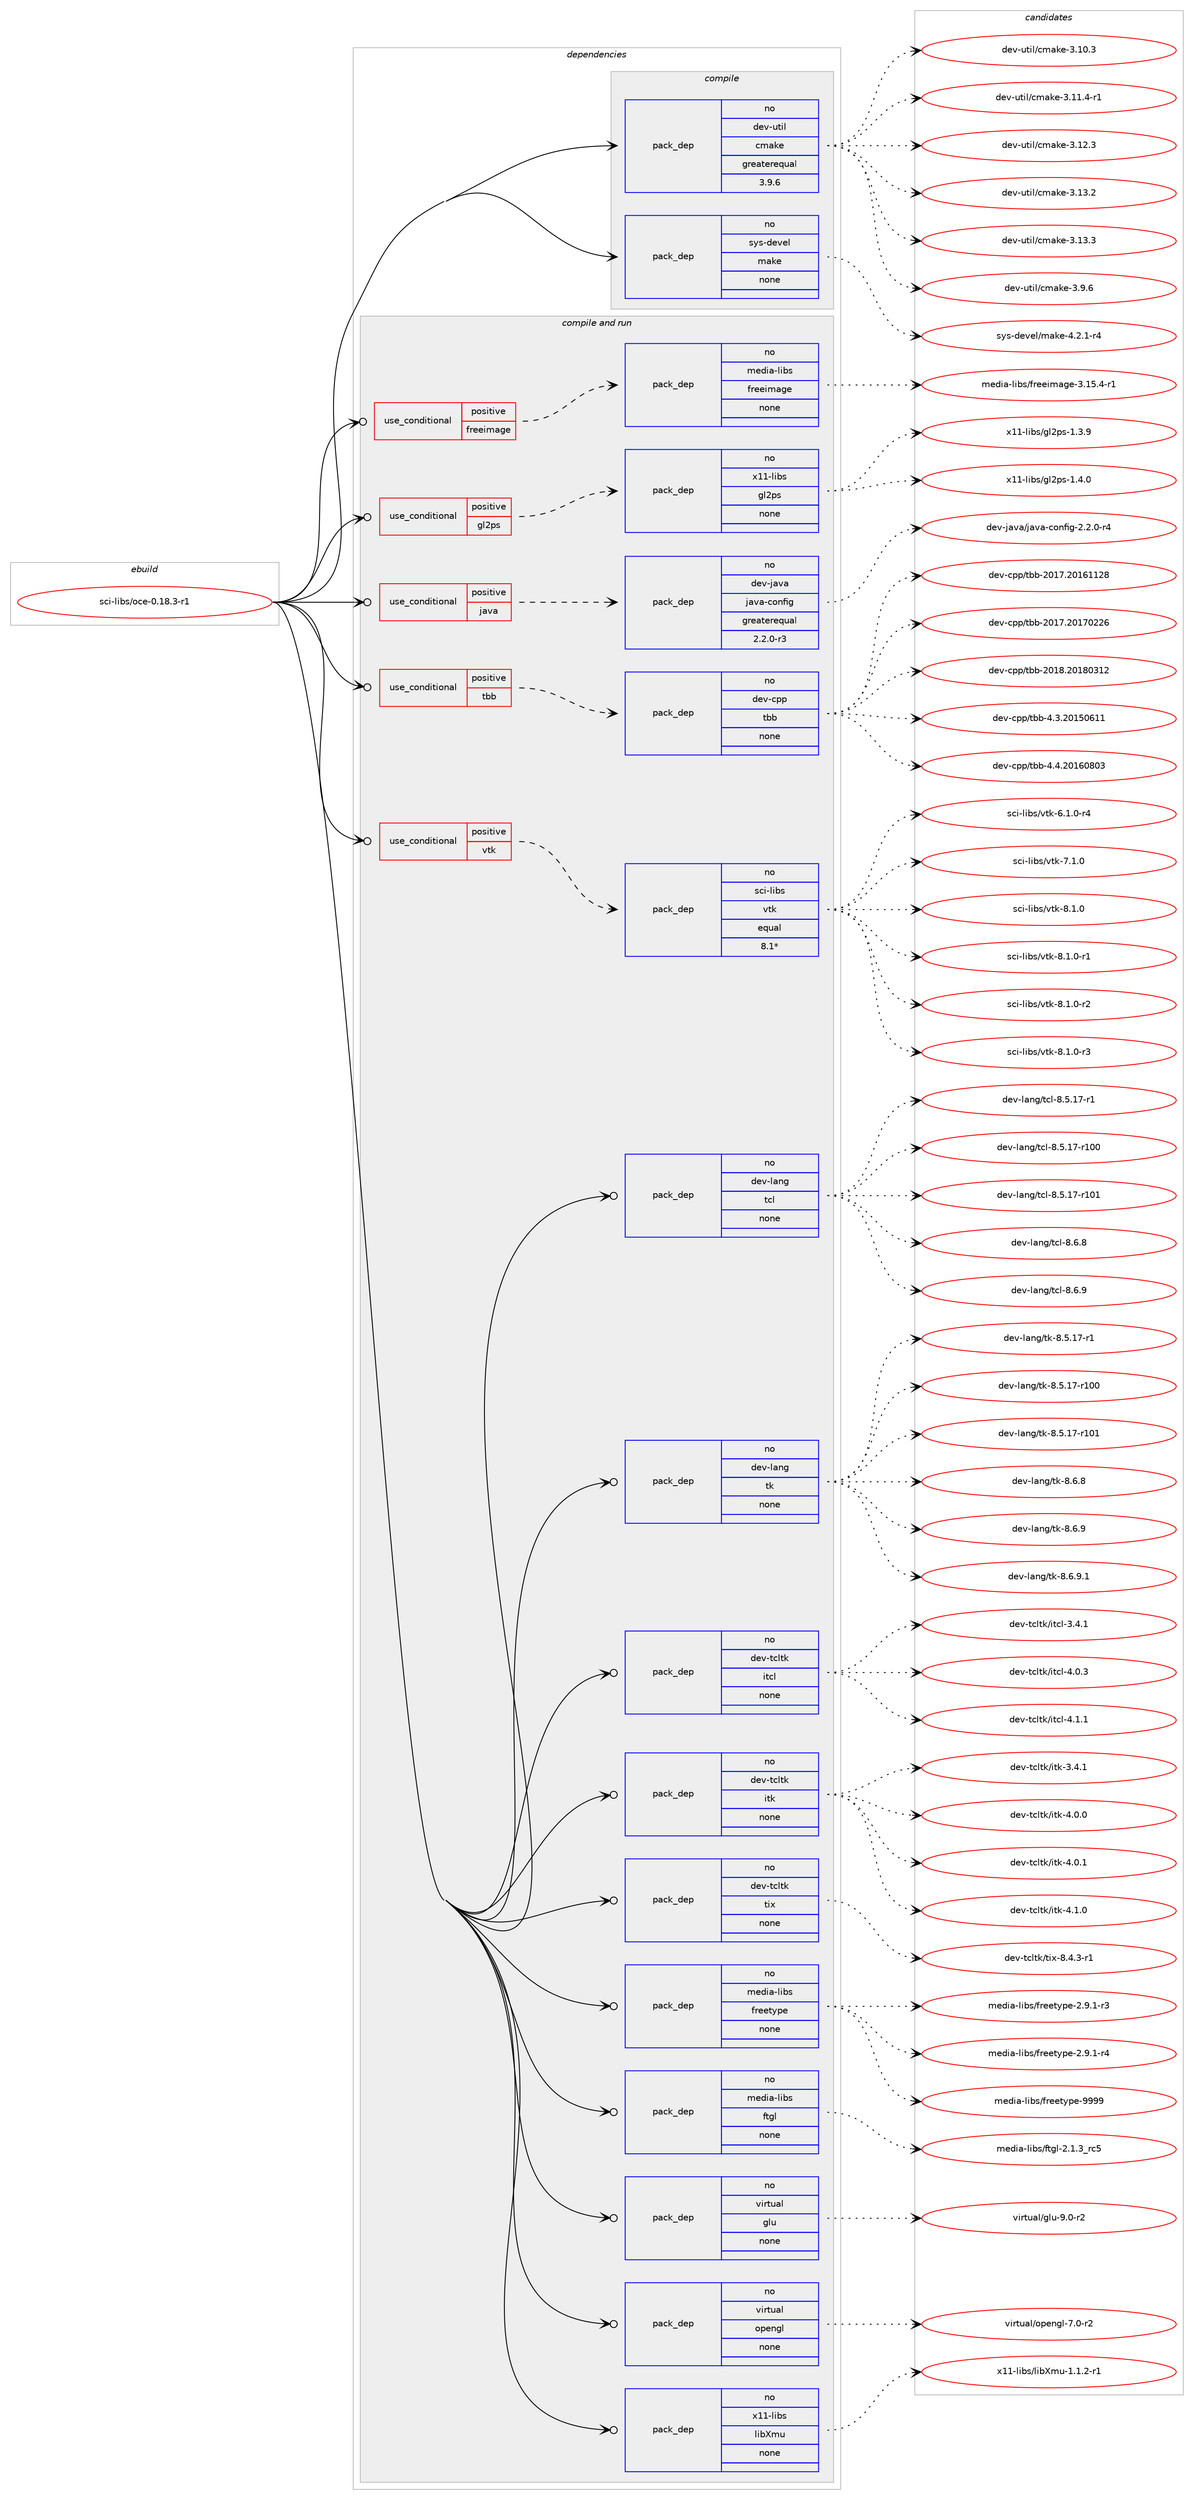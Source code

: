 digraph prolog {

# *************
# Graph options
# *************

newrank=true;
concentrate=true;
compound=true;
graph [rankdir=LR,fontname=Helvetica,fontsize=10,ranksep=1.5];#, ranksep=2.5, nodesep=0.2];
edge  [arrowhead=vee];
node  [fontname=Helvetica,fontsize=10];

# **********
# The ebuild
# **********

subgraph cluster_leftcol {
color=gray;
rank=same;
label=<<i>ebuild</i>>;
id [label="sci-libs/oce-0.18.3-r1", color=red, width=4, href="../sci-libs/oce-0.18.3-r1.svg"];
}

# ****************
# The dependencies
# ****************

subgraph cluster_midcol {
color=gray;
label=<<i>dependencies</i>>;
subgraph cluster_compile {
fillcolor="#eeeeee";
style=filled;
label=<<i>compile</i>>;
subgraph pack4207 {
dependency5313 [label=<<TABLE BORDER="0" CELLBORDER="1" CELLSPACING="0" CELLPADDING="4" WIDTH="220"><TR><TD ROWSPAN="6" CELLPADDING="30">pack_dep</TD></TR><TR><TD WIDTH="110">no</TD></TR><TR><TD>dev-util</TD></TR><TR><TD>cmake</TD></TR><TR><TD>greaterequal</TD></TR><TR><TD>3.9.6</TD></TR></TABLE>>, shape=none, color=blue];
}
id:e -> dependency5313:w [weight=20,style="solid",arrowhead="vee"];
subgraph pack4208 {
dependency5314 [label=<<TABLE BORDER="0" CELLBORDER="1" CELLSPACING="0" CELLPADDING="4" WIDTH="220"><TR><TD ROWSPAN="6" CELLPADDING="30">pack_dep</TD></TR><TR><TD WIDTH="110">no</TD></TR><TR><TD>sys-devel</TD></TR><TR><TD>make</TD></TR><TR><TD>none</TD></TR><TR><TD></TD></TR></TABLE>>, shape=none, color=blue];
}
id:e -> dependency5314:w [weight=20,style="solid",arrowhead="vee"];
}
subgraph cluster_compileandrun {
fillcolor="#eeeeee";
style=filled;
label=<<i>compile and run</i>>;
subgraph cond969 {
dependency5315 [label=<<TABLE BORDER="0" CELLBORDER="1" CELLSPACING="0" CELLPADDING="4"><TR><TD ROWSPAN="3" CELLPADDING="10">use_conditional</TD></TR><TR><TD>positive</TD></TR><TR><TD>freeimage</TD></TR></TABLE>>, shape=none, color=red];
subgraph pack4209 {
dependency5316 [label=<<TABLE BORDER="0" CELLBORDER="1" CELLSPACING="0" CELLPADDING="4" WIDTH="220"><TR><TD ROWSPAN="6" CELLPADDING="30">pack_dep</TD></TR><TR><TD WIDTH="110">no</TD></TR><TR><TD>media-libs</TD></TR><TR><TD>freeimage</TD></TR><TR><TD>none</TD></TR><TR><TD></TD></TR></TABLE>>, shape=none, color=blue];
}
dependency5315:e -> dependency5316:w [weight=20,style="dashed",arrowhead="vee"];
}
id:e -> dependency5315:w [weight=20,style="solid",arrowhead="odotvee"];
subgraph cond970 {
dependency5317 [label=<<TABLE BORDER="0" CELLBORDER="1" CELLSPACING="0" CELLPADDING="4"><TR><TD ROWSPAN="3" CELLPADDING="10">use_conditional</TD></TR><TR><TD>positive</TD></TR><TR><TD>gl2ps</TD></TR></TABLE>>, shape=none, color=red];
subgraph pack4210 {
dependency5318 [label=<<TABLE BORDER="0" CELLBORDER="1" CELLSPACING="0" CELLPADDING="4" WIDTH="220"><TR><TD ROWSPAN="6" CELLPADDING="30">pack_dep</TD></TR><TR><TD WIDTH="110">no</TD></TR><TR><TD>x11-libs</TD></TR><TR><TD>gl2ps</TD></TR><TR><TD>none</TD></TR><TR><TD></TD></TR></TABLE>>, shape=none, color=blue];
}
dependency5317:e -> dependency5318:w [weight=20,style="dashed",arrowhead="vee"];
}
id:e -> dependency5317:w [weight=20,style="solid",arrowhead="odotvee"];
subgraph cond971 {
dependency5319 [label=<<TABLE BORDER="0" CELLBORDER="1" CELLSPACING="0" CELLPADDING="4"><TR><TD ROWSPAN="3" CELLPADDING="10">use_conditional</TD></TR><TR><TD>positive</TD></TR><TR><TD>java</TD></TR></TABLE>>, shape=none, color=red];
subgraph pack4211 {
dependency5320 [label=<<TABLE BORDER="0" CELLBORDER="1" CELLSPACING="0" CELLPADDING="4" WIDTH="220"><TR><TD ROWSPAN="6" CELLPADDING="30">pack_dep</TD></TR><TR><TD WIDTH="110">no</TD></TR><TR><TD>dev-java</TD></TR><TR><TD>java-config</TD></TR><TR><TD>greaterequal</TD></TR><TR><TD>2.2.0-r3</TD></TR></TABLE>>, shape=none, color=blue];
}
dependency5319:e -> dependency5320:w [weight=20,style="dashed",arrowhead="vee"];
}
id:e -> dependency5319:w [weight=20,style="solid",arrowhead="odotvee"];
subgraph cond972 {
dependency5321 [label=<<TABLE BORDER="0" CELLBORDER="1" CELLSPACING="0" CELLPADDING="4"><TR><TD ROWSPAN="3" CELLPADDING="10">use_conditional</TD></TR><TR><TD>positive</TD></TR><TR><TD>tbb</TD></TR></TABLE>>, shape=none, color=red];
subgraph pack4212 {
dependency5322 [label=<<TABLE BORDER="0" CELLBORDER="1" CELLSPACING="0" CELLPADDING="4" WIDTH="220"><TR><TD ROWSPAN="6" CELLPADDING="30">pack_dep</TD></TR><TR><TD WIDTH="110">no</TD></TR><TR><TD>dev-cpp</TD></TR><TR><TD>tbb</TD></TR><TR><TD>none</TD></TR><TR><TD></TD></TR></TABLE>>, shape=none, color=blue];
}
dependency5321:e -> dependency5322:w [weight=20,style="dashed",arrowhead="vee"];
}
id:e -> dependency5321:w [weight=20,style="solid",arrowhead="odotvee"];
subgraph cond973 {
dependency5323 [label=<<TABLE BORDER="0" CELLBORDER="1" CELLSPACING="0" CELLPADDING="4"><TR><TD ROWSPAN="3" CELLPADDING="10">use_conditional</TD></TR><TR><TD>positive</TD></TR><TR><TD>vtk</TD></TR></TABLE>>, shape=none, color=red];
subgraph pack4213 {
dependency5324 [label=<<TABLE BORDER="0" CELLBORDER="1" CELLSPACING="0" CELLPADDING="4" WIDTH="220"><TR><TD ROWSPAN="6" CELLPADDING="30">pack_dep</TD></TR><TR><TD WIDTH="110">no</TD></TR><TR><TD>sci-libs</TD></TR><TR><TD>vtk</TD></TR><TR><TD>equal</TD></TR><TR><TD>8.1*</TD></TR></TABLE>>, shape=none, color=blue];
}
dependency5323:e -> dependency5324:w [weight=20,style="dashed",arrowhead="vee"];
}
id:e -> dependency5323:w [weight=20,style="solid",arrowhead="odotvee"];
subgraph pack4214 {
dependency5325 [label=<<TABLE BORDER="0" CELLBORDER="1" CELLSPACING="0" CELLPADDING="4" WIDTH="220"><TR><TD ROWSPAN="6" CELLPADDING="30">pack_dep</TD></TR><TR><TD WIDTH="110">no</TD></TR><TR><TD>dev-lang</TD></TR><TR><TD>tcl</TD></TR><TR><TD>none</TD></TR><TR><TD></TD></TR></TABLE>>, shape=none, color=blue];
}
id:e -> dependency5325:w [weight=20,style="solid",arrowhead="odotvee"];
subgraph pack4215 {
dependency5326 [label=<<TABLE BORDER="0" CELLBORDER="1" CELLSPACING="0" CELLPADDING="4" WIDTH="220"><TR><TD ROWSPAN="6" CELLPADDING="30">pack_dep</TD></TR><TR><TD WIDTH="110">no</TD></TR><TR><TD>dev-lang</TD></TR><TR><TD>tk</TD></TR><TR><TD>none</TD></TR><TR><TD></TD></TR></TABLE>>, shape=none, color=blue];
}
id:e -> dependency5326:w [weight=20,style="solid",arrowhead="odotvee"];
subgraph pack4216 {
dependency5327 [label=<<TABLE BORDER="0" CELLBORDER="1" CELLSPACING="0" CELLPADDING="4" WIDTH="220"><TR><TD ROWSPAN="6" CELLPADDING="30">pack_dep</TD></TR><TR><TD WIDTH="110">no</TD></TR><TR><TD>dev-tcltk</TD></TR><TR><TD>itcl</TD></TR><TR><TD>none</TD></TR><TR><TD></TD></TR></TABLE>>, shape=none, color=blue];
}
id:e -> dependency5327:w [weight=20,style="solid",arrowhead="odotvee"];
subgraph pack4217 {
dependency5328 [label=<<TABLE BORDER="0" CELLBORDER="1" CELLSPACING="0" CELLPADDING="4" WIDTH="220"><TR><TD ROWSPAN="6" CELLPADDING="30">pack_dep</TD></TR><TR><TD WIDTH="110">no</TD></TR><TR><TD>dev-tcltk</TD></TR><TR><TD>itk</TD></TR><TR><TD>none</TD></TR><TR><TD></TD></TR></TABLE>>, shape=none, color=blue];
}
id:e -> dependency5328:w [weight=20,style="solid",arrowhead="odotvee"];
subgraph pack4218 {
dependency5329 [label=<<TABLE BORDER="0" CELLBORDER="1" CELLSPACING="0" CELLPADDING="4" WIDTH="220"><TR><TD ROWSPAN="6" CELLPADDING="30">pack_dep</TD></TR><TR><TD WIDTH="110">no</TD></TR><TR><TD>dev-tcltk</TD></TR><TR><TD>tix</TD></TR><TR><TD>none</TD></TR><TR><TD></TD></TR></TABLE>>, shape=none, color=blue];
}
id:e -> dependency5329:w [weight=20,style="solid",arrowhead="odotvee"];
subgraph pack4219 {
dependency5330 [label=<<TABLE BORDER="0" CELLBORDER="1" CELLSPACING="0" CELLPADDING="4" WIDTH="220"><TR><TD ROWSPAN="6" CELLPADDING="30">pack_dep</TD></TR><TR><TD WIDTH="110">no</TD></TR><TR><TD>media-libs</TD></TR><TR><TD>freetype</TD></TR><TR><TD>none</TD></TR><TR><TD></TD></TR></TABLE>>, shape=none, color=blue];
}
id:e -> dependency5330:w [weight=20,style="solid",arrowhead="odotvee"];
subgraph pack4220 {
dependency5331 [label=<<TABLE BORDER="0" CELLBORDER="1" CELLSPACING="0" CELLPADDING="4" WIDTH="220"><TR><TD ROWSPAN="6" CELLPADDING="30">pack_dep</TD></TR><TR><TD WIDTH="110">no</TD></TR><TR><TD>media-libs</TD></TR><TR><TD>ftgl</TD></TR><TR><TD>none</TD></TR><TR><TD></TD></TR></TABLE>>, shape=none, color=blue];
}
id:e -> dependency5331:w [weight=20,style="solid",arrowhead="odotvee"];
subgraph pack4221 {
dependency5332 [label=<<TABLE BORDER="0" CELLBORDER="1" CELLSPACING="0" CELLPADDING="4" WIDTH="220"><TR><TD ROWSPAN="6" CELLPADDING="30">pack_dep</TD></TR><TR><TD WIDTH="110">no</TD></TR><TR><TD>virtual</TD></TR><TR><TD>glu</TD></TR><TR><TD>none</TD></TR><TR><TD></TD></TR></TABLE>>, shape=none, color=blue];
}
id:e -> dependency5332:w [weight=20,style="solid",arrowhead="odotvee"];
subgraph pack4222 {
dependency5333 [label=<<TABLE BORDER="0" CELLBORDER="1" CELLSPACING="0" CELLPADDING="4" WIDTH="220"><TR><TD ROWSPAN="6" CELLPADDING="30">pack_dep</TD></TR><TR><TD WIDTH="110">no</TD></TR><TR><TD>virtual</TD></TR><TR><TD>opengl</TD></TR><TR><TD>none</TD></TR><TR><TD></TD></TR></TABLE>>, shape=none, color=blue];
}
id:e -> dependency5333:w [weight=20,style="solid",arrowhead="odotvee"];
subgraph pack4223 {
dependency5334 [label=<<TABLE BORDER="0" CELLBORDER="1" CELLSPACING="0" CELLPADDING="4" WIDTH="220"><TR><TD ROWSPAN="6" CELLPADDING="30">pack_dep</TD></TR><TR><TD WIDTH="110">no</TD></TR><TR><TD>x11-libs</TD></TR><TR><TD>libXmu</TD></TR><TR><TD>none</TD></TR><TR><TD></TD></TR></TABLE>>, shape=none, color=blue];
}
id:e -> dependency5334:w [weight=20,style="solid",arrowhead="odotvee"];
}
subgraph cluster_run {
fillcolor="#eeeeee";
style=filled;
label=<<i>run</i>>;
}
}

# **************
# The candidates
# **************

subgraph cluster_choices {
rank=same;
color=gray;
label=<<i>candidates</i>>;

subgraph choice4207 {
color=black;
nodesep=1;
choice1001011184511711610510847991099710710145514649484651 [label="dev-util/cmake-3.10.3", color=red, width=4,href="../dev-util/cmake-3.10.3.svg"];
choice10010111845117116105108479910997107101455146494946524511449 [label="dev-util/cmake-3.11.4-r1", color=red, width=4,href="../dev-util/cmake-3.11.4-r1.svg"];
choice1001011184511711610510847991099710710145514649504651 [label="dev-util/cmake-3.12.3", color=red, width=4,href="../dev-util/cmake-3.12.3.svg"];
choice1001011184511711610510847991099710710145514649514650 [label="dev-util/cmake-3.13.2", color=red, width=4,href="../dev-util/cmake-3.13.2.svg"];
choice1001011184511711610510847991099710710145514649514651 [label="dev-util/cmake-3.13.3", color=red, width=4,href="../dev-util/cmake-3.13.3.svg"];
choice10010111845117116105108479910997107101455146574654 [label="dev-util/cmake-3.9.6", color=red, width=4,href="../dev-util/cmake-3.9.6.svg"];
dependency5313:e -> choice1001011184511711610510847991099710710145514649484651:w [style=dotted,weight="100"];
dependency5313:e -> choice10010111845117116105108479910997107101455146494946524511449:w [style=dotted,weight="100"];
dependency5313:e -> choice1001011184511711610510847991099710710145514649504651:w [style=dotted,weight="100"];
dependency5313:e -> choice1001011184511711610510847991099710710145514649514650:w [style=dotted,weight="100"];
dependency5313:e -> choice1001011184511711610510847991099710710145514649514651:w [style=dotted,weight="100"];
dependency5313:e -> choice10010111845117116105108479910997107101455146574654:w [style=dotted,weight="100"];
}
subgraph choice4208 {
color=black;
nodesep=1;
choice1151211154510010111810110847109971071014552465046494511452 [label="sys-devel/make-4.2.1-r4", color=red, width=4,href="../sys-devel/make-4.2.1-r4.svg"];
dependency5314:e -> choice1151211154510010111810110847109971071014552465046494511452:w [style=dotted,weight="100"];
}
subgraph choice4209 {
color=black;
nodesep=1;
choice1091011001059745108105981154710211410110110510997103101455146495346524511449 [label="media-libs/freeimage-3.15.4-r1", color=red, width=4,href="../media-libs/freeimage-3.15.4-r1.svg"];
dependency5316:e -> choice1091011001059745108105981154710211410110110510997103101455146495346524511449:w [style=dotted,weight="100"];
}
subgraph choice4210 {
color=black;
nodesep=1;
choice120494945108105981154710310850112115454946514657 [label="x11-libs/gl2ps-1.3.9", color=red, width=4,href="../x11-libs/gl2ps-1.3.9.svg"];
choice120494945108105981154710310850112115454946524648 [label="x11-libs/gl2ps-1.4.0", color=red, width=4,href="../x11-libs/gl2ps-1.4.0.svg"];
dependency5318:e -> choice120494945108105981154710310850112115454946514657:w [style=dotted,weight="100"];
dependency5318:e -> choice120494945108105981154710310850112115454946524648:w [style=dotted,weight="100"];
}
subgraph choice4211 {
color=black;
nodesep=1;
choice10010111845106971189747106971189745991111101021051034550465046484511452 [label="dev-java/java-config-2.2.0-r4", color=red, width=4,href="../dev-java/java-config-2.2.0-r4.svg"];
dependency5320:e -> choice10010111845106971189747106971189745991111101021051034550465046484511452:w [style=dotted,weight="100"];
}
subgraph choice4212 {
color=black;
nodesep=1;
choice10010111845991121124711698984550484955465048495449495056 [label="dev-cpp/tbb-2017.20161128", color=red, width=4,href="../dev-cpp/tbb-2017.20161128.svg"];
choice10010111845991121124711698984550484955465048495548505054 [label="dev-cpp/tbb-2017.20170226", color=red, width=4,href="../dev-cpp/tbb-2017.20170226.svg"];
choice10010111845991121124711698984550484956465048495648514950 [label="dev-cpp/tbb-2018.20180312", color=red, width=4,href="../dev-cpp/tbb-2018.20180312.svg"];
choice100101118459911211247116989845524651465048495348544949 [label="dev-cpp/tbb-4.3.20150611", color=red, width=4,href="../dev-cpp/tbb-4.3.20150611.svg"];
choice100101118459911211247116989845524652465048495448564851 [label="dev-cpp/tbb-4.4.20160803", color=red, width=4,href="../dev-cpp/tbb-4.4.20160803.svg"];
dependency5322:e -> choice10010111845991121124711698984550484955465048495449495056:w [style=dotted,weight="100"];
dependency5322:e -> choice10010111845991121124711698984550484955465048495548505054:w [style=dotted,weight="100"];
dependency5322:e -> choice10010111845991121124711698984550484956465048495648514950:w [style=dotted,weight="100"];
dependency5322:e -> choice100101118459911211247116989845524651465048495348544949:w [style=dotted,weight="100"];
dependency5322:e -> choice100101118459911211247116989845524652465048495448564851:w [style=dotted,weight="100"];
}
subgraph choice4213 {
color=black;
nodesep=1;
choice115991054510810598115471181161074554464946484511452 [label="sci-libs/vtk-6.1.0-r4", color=red, width=4,href="../sci-libs/vtk-6.1.0-r4.svg"];
choice11599105451081059811547118116107455546494648 [label="sci-libs/vtk-7.1.0", color=red, width=4,href="../sci-libs/vtk-7.1.0.svg"];
choice11599105451081059811547118116107455646494648 [label="sci-libs/vtk-8.1.0", color=red, width=4,href="../sci-libs/vtk-8.1.0.svg"];
choice115991054510810598115471181161074556464946484511449 [label="sci-libs/vtk-8.1.0-r1", color=red, width=4,href="../sci-libs/vtk-8.1.0-r1.svg"];
choice115991054510810598115471181161074556464946484511450 [label="sci-libs/vtk-8.1.0-r2", color=red, width=4,href="../sci-libs/vtk-8.1.0-r2.svg"];
choice115991054510810598115471181161074556464946484511451 [label="sci-libs/vtk-8.1.0-r3", color=red, width=4,href="../sci-libs/vtk-8.1.0-r3.svg"];
dependency5324:e -> choice115991054510810598115471181161074554464946484511452:w [style=dotted,weight="100"];
dependency5324:e -> choice11599105451081059811547118116107455546494648:w [style=dotted,weight="100"];
dependency5324:e -> choice11599105451081059811547118116107455646494648:w [style=dotted,weight="100"];
dependency5324:e -> choice115991054510810598115471181161074556464946484511449:w [style=dotted,weight="100"];
dependency5324:e -> choice115991054510810598115471181161074556464946484511450:w [style=dotted,weight="100"];
dependency5324:e -> choice115991054510810598115471181161074556464946484511451:w [style=dotted,weight="100"];
}
subgraph choice4214 {
color=black;
nodesep=1;
choice10010111845108971101034711699108455646534649554511449 [label="dev-lang/tcl-8.5.17-r1", color=red, width=4,href="../dev-lang/tcl-8.5.17-r1.svg"];
choice100101118451089711010347116991084556465346495545114494848 [label="dev-lang/tcl-8.5.17-r100", color=red, width=4,href="../dev-lang/tcl-8.5.17-r100.svg"];
choice100101118451089711010347116991084556465346495545114494849 [label="dev-lang/tcl-8.5.17-r101", color=red, width=4,href="../dev-lang/tcl-8.5.17-r101.svg"];
choice10010111845108971101034711699108455646544656 [label="dev-lang/tcl-8.6.8", color=red, width=4,href="../dev-lang/tcl-8.6.8.svg"];
choice10010111845108971101034711699108455646544657 [label="dev-lang/tcl-8.6.9", color=red, width=4,href="../dev-lang/tcl-8.6.9.svg"];
dependency5325:e -> choice10010111845108971101034711699108455646534649554511449:w [style=dotted,weight="100"];
dependency5325:e -> choice100101118451089711010347116991084556465346495545114494848:w [style=dotted,weight="100"];
dependency5325:e -> choice100101118451089711010347116991084556465346495545114494849:w [style=dotted,weight="100"];
dependency5325:e -> choice10010111845108971101034711699108455646544656:w [style=dotted,weight="100"];
dependency5325:e -> choice10010111845108971101034711699108455646544657:w [style=dotted,weight="100"];
}
subgraph choice4215 {
color=black;
nodesep=1;
choice100101118451089711010347116107455646534649554511449 [label="dev-lang/tk-8.5.17-r1", color=red, width=4,href="../dev-lang/tk-8.5.17-r1.svg"];
choice1001011184510897110103471161074556465346495545114494848 [label="dev-lang/tk-8.5.17-r100", color=red, width=4,href="../dev-lang/tk-8.5.17-r100.svg"];
choice1001011184510897110103471161074556465346495545114494849 [label="dev-lang/tk-8.5.17-r101", color=red, width=4,href="../dev-lang/tk-8.5.17-r101.svg"];
choice100101118451089711010347116107455646544656 [label="dev-lang/tk-8.6.8", color=red, width=4,href="../dev-lang/tk-8.6.8.svg"];
choice100101118451089711010347116107455646544657 [label="dev-lang/tk-8.6.9", color=red, width=4,href="../dev-lang/tk-8.6.9.svg"];
choice1001011184510897110103471161074556465446574649 [label="dev-lang/tk-8.6.9.1", color=red, width=4,href="../dev-lang/tk-8.6.9.1.svg"];
dependency5326:e -> choice100101118451089711010347116107455646534649554511449:w [style=dotted,weight="100"];
dependency5326:e -> choice1001011184510897110103471161074556465346495545114494848:w [style=dotted,weight="100"];
dependency5326:e -> choice1001011184510897110103471161074556465346495545114494849:w [style=dotted,weight="100"];
dependency5326:e -> choice100101118451089711010347116107455646544656:w [style=dotted,weight="100"];
dependency5326:e -> choice100101118451089711010347116107455646544657:w [style=dotted,weight="100"];
dependency5326:e -> choice1001011184510897110103471161074556465446574649:w [style=dotted,weight="100"];
}
subgraph choice4216 {
color=black;
nodesep=1;
choice10010111845116991081161074710511699108455146524649 [label="dev-tcltk/itcl-3.4.1", color=red, width=4,href="../dev-tcltk/itcl-3.4.1.svg"];
choice10010111845116991081161074710511699108455246484651 [label="dev-tcltk/itcl-4.0.3", color=red, width=4,href="../dev-tcltk/itcl-4.0.3.svg"];
choice10010111845116991081161074710511699108455246494649 [label="dev-tcltk/itcl-4.1.1", color=red, width=4,href="../dev-tcltk/itcl-4.1.1.svg"];
dependency5327:e -> choice10010111845116991081161074710511699108455146524649:w [style=dotted,weight="100"];
dependency5327:e -> choice10010111845116991081161074710511699108455246484651:w [style=dotted,weight="100"];
dependency5327:e -> choice10010111845116991081161074710511699108455246494649:w [style=dotted,weight="100"];
}
subgraph choice4217 {
color=black;
nodesep=1;
choice100101118451169910811610747105116107455146524649 [label="dev-tcltk/itk-3.4.1", color=red, width=4,href="../dev-tcltk/itk-3.4.1.svg"];
choice100101118451169910811610747105116107455246484648 [label="dev-tcltk/itk-4.0.0", color=red, width=4,href="../dev-tcltk/itk-4.0.0.svg"];
choice100101118451169910811610747105116107455246484649 [label="dev-tcltk/itk-4.0.1", color=red, width=4,href="../dev-tcltk/itk-4.0.1.svg"];
choice100101118451169910811610747105116107455246494648 [label="dev-tcltk/itk-4.1.0", color=red, width=4,href="../dev-tcltk/itk-4.1.0.svg"];
dependency5328:e -> choice100101118451169910811610747105116107455146524649:w [style=dotted,weight="100"];
dependency5328:e -> choice100101118451169910811610747105116107455246484648:w [style=dotted,weight="100"];
dependency5328:e -> choice100101118451169910811610747105116107455246484649:w [style=dotted,weight="100"];
dependency5328:e -> choice100101118451169910811610747105116107455246494648:w [style=dotted,weight="100"];
}
subgraph choice4218 {
color=black;
nodesep=1;
choice1001011184511699108116107471161051204556465246514511449 [label="dev-tcltk/tix-8.4.3-r1", color=red, width=4,href="../dev-tcltk/tix-8.4.3-r1.svg"];
dependency5329:e -> choice1001011184511699108116107471161051204556465246514511449:w [style=dotted,weight="100"];
}
subgraph choice4219 {
color=black;
nodesep=1;
choice109101100105974510810598115471021141011011161211121014550465746494511451 [label="media-libs/freetype-2.9.1-r3", color=red, width=4,href="../media-libs/freetype-2.9.1-r3.svg"];
choice109101100105974510810598115471021141011011161211121014550465746494511452 [label="media-libs/freetype-2.9.1-r4", color=red, width=4,href="../media-libs/freetype-2.9.1-r4.svg"];
choice109101100105974510810598115471021141011011161211121014557575757 [label="media-libs/freetype-9999", color=red, width=4,href="../media-libs/freetype-9999.svg"];
dependency5330:e -> choice109101100105974510810598115471021141011011161211121014550465746494511451:w [style=dotted,weight="100"];
dependency5330:e -> choice109101100105974510810598115471021141011011161211121014550465746494511452:w [style=dotted,weight="100"];
dependency5330:e -> choice109101100105974510810598115471021141011011161211121014557575757:w [style=dotted,weight="100"];
}
subgraph choice4220 {
color=black;
nodesep=1;
choice10910110010597451081059811547102116103108455046494651951149953 [label="media-libs/ftgl-2.1.3_rc5", color=red, width=4,href="../media-libs/ftgl-2.1.3_rc5.svg"];
dependency5331:e -> choice10910110010597451081059811547102116103108455046494651951149953:w [style=dotted,weight="100"];
}
subgraph choice4221 {
color=black;
nodesep=1;
choice1181051141161179710847103108117455746484511450 [label="virtual/glu-9.0-r2", color=red, width=4,href="../virtual/glu-9.0-r2.svg"];
dependency5332:e -> choice1181051141161179710847103108117455746484511450:w [style=dotted,weight="100"];
}
subgraph choice4222 {
color=black;
nodesep=1;
choice1181051141161179710847111112101110103108455546484511450 [label="virtual/opengl-7.0-r2", color=red, width=4,href="../virtual/opengl-7.0-r2.svg"];
dependency5333:e -> choice1181051141161179710847111112101110103108455546484511450:w [style=dotted,weight="100"];
}
subgraph choice4223 {
color=black;
nodesep=1;
choice120494945108105981154710810598881091174549464946504511449 [label="x11-libs/libXmu-1.1.2-r1", color=red, width=4,href="../x11-libs/libXmu-1.1.2-r1.svg"];
dependency5334:e -> choice120494945108105981154710810598881091174549464946504511449:w [style=dotted,weight="100"];
}
}

}
